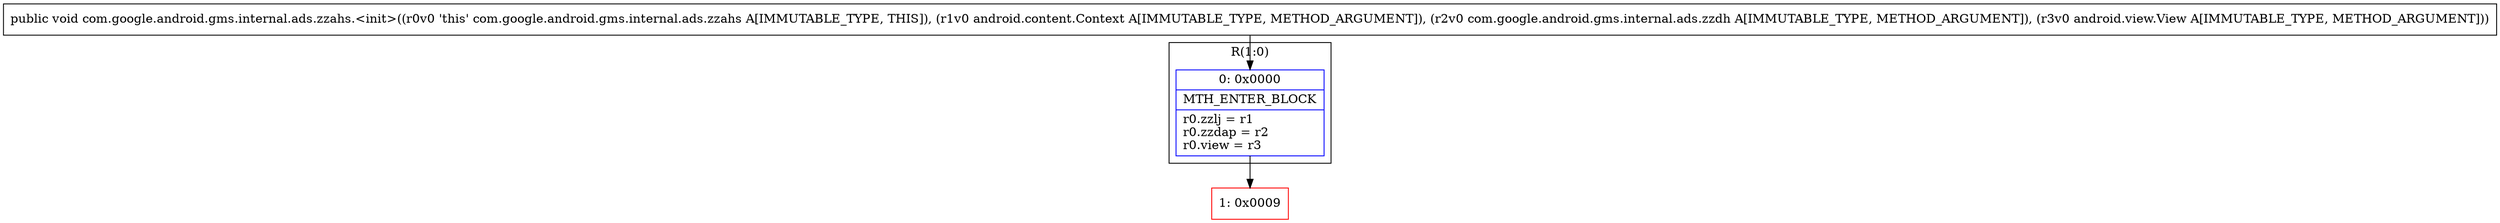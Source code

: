 digraph "CFG forcom.google.android.gms.internal.ads.zzahs.\<init\>(Landroid\/content\/Context;Lcom\/google\/android\/gms\/internal\/ads\/zzdh;Landroid\/view\/View;)V" {
subgraph cluster_Region_316408186 {
label = "R(1:0)";
node [shape=record,color=blue];
Node_0 [shape=record,label="{0\:\ 0x0000|MTH_ENTER_BLOCK\l|r0.zzlj = r1\lr0.zzdap = r2\lr0.view = r3\l}"];
}
Node_1 [shape=record,color=red,label="{1\:\ 0x0009}"];
MethodNode[shape=record,label="{public void com.google.android.gms.internal.ads.zzahs.\<init\>((r0v0 'this' com.google.android.gms.internal.ads.zzahs A[IMMUTABLE_TYPE, THIS]), (r1v0 android.content.Context A[IMMUTABLE_TYPE, METHOD_ARGUMENT]), (r2v0 com.google.android.gms.internal.ads.zzdh A[IMMUTABLE_TYPE, METHOD_ARGUMENT]), (r3v0 android.view.View A[IMMUTABLE_TYPE, METHOD_ARGUMENT])) }"];
MethodNode -> Node_0;
Node_0 -> Node_1;
}

